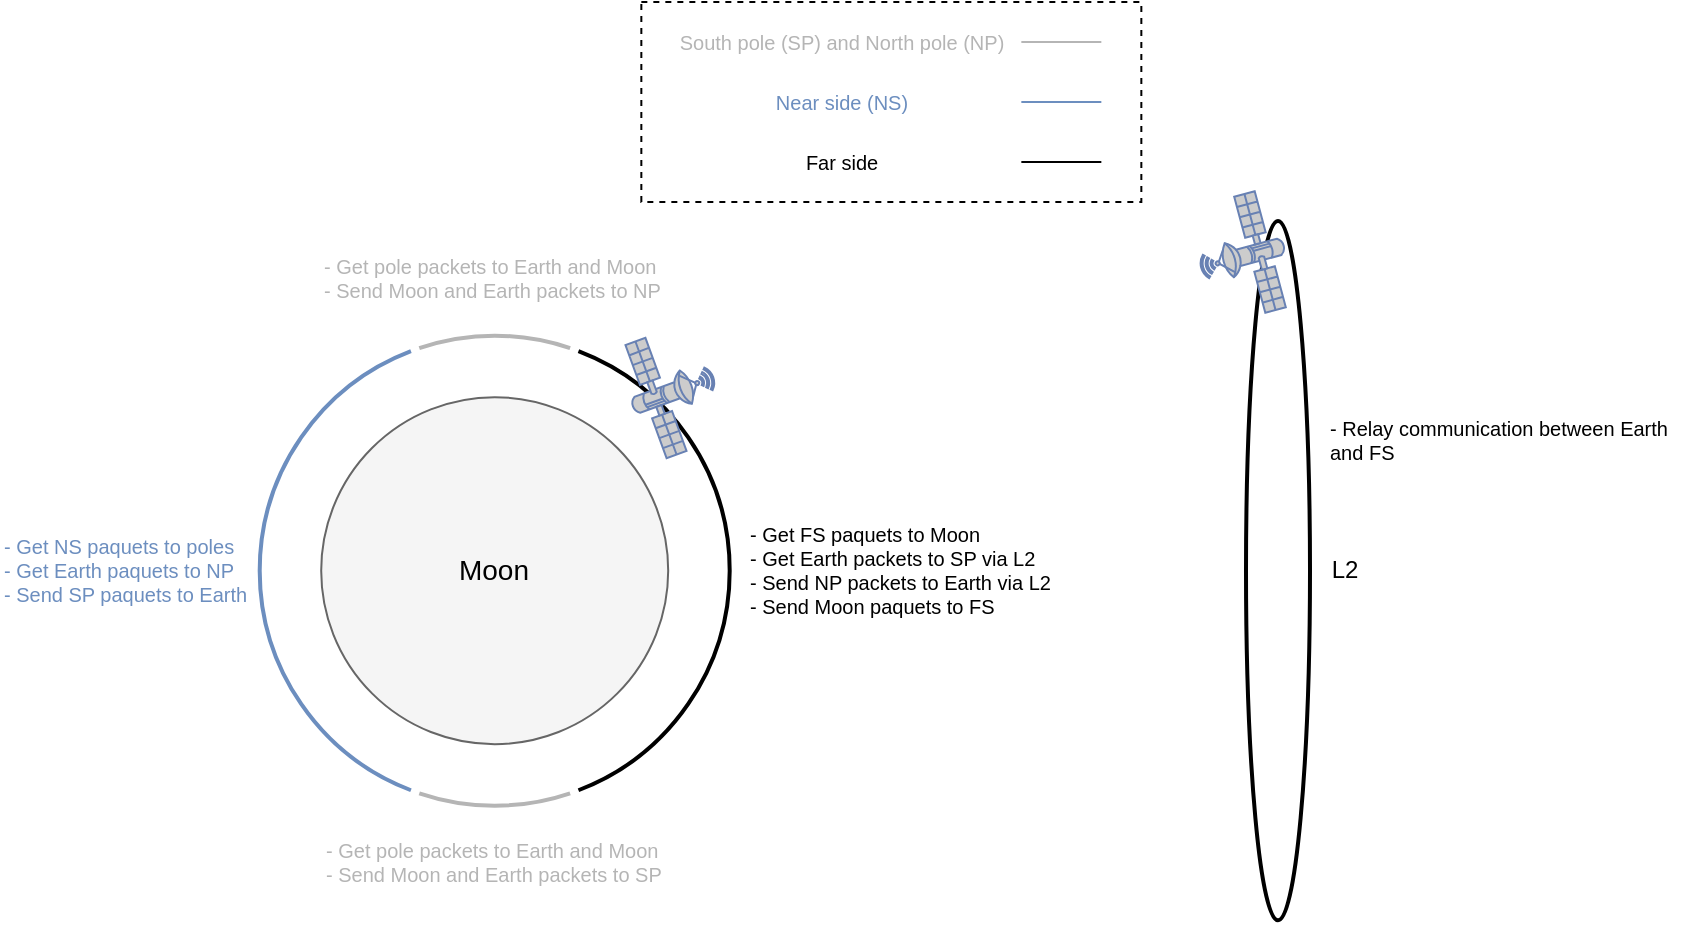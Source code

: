 <mxfile version="12.4.7" type="device"><diagram id="5b0RmaCDtRIG8YG1EKwM" name="Page-1"><mxGraphModel dx="2757" dy="1150" grid="1" gridSize="10" guides="1" tooltips="1" connect="1" arrows="1" fold="1" page="1" pageScale="1" pageWidth="827" pageHeight="1169" math="0" shadow="0"><root><mxCell id="0"/><mxCell id="1" parent="0"/><mxCell id="aj8CMeHuWGlM_JW_GZ6q-66" value="" style="rounded=0;whiteSpace=wrap;html=1;labelBackgroundColor=#ffffff;strokeColor=#000000;strokeWidth=1;fillColor=none;fontSize=10;fontColor=#B5B5B5;align=left;dashed=1;" vertex="1" parent="1"><mxGeometry x="287.67" y="330" width="250" height="100" as="geometry"/></mxCell><mxCell id="aj8CMeHuWGlM_JW_GZ6q-52" value="" style="ellipse;whiteSpace=wrap;html=1;strokeColor=#000000;strokeWidth=2;fillColor=none;fontSize=12;" vertex="1" parent="1"><mxGeometry x="590" y="439.54" width="32" height="349.6" as="geometry"/></mxCell><mxCell id="aj8CMeHuWGlM_JW_GZ6q-33" value="" style="ellipse;whiteSpace=wrap;html=1;strokeColor=#666666;strokeWidth=1;fillColor=#f5f5f5;fontColor=#333333;fontSize=60;" vertex="1" parent="1"><mxGeometry x="127.6" y="527.6" width="173.5" height="173.5" as="geometry"/></mxCell><mxCell id="aj8CMeHuWGlM_JW_GZ6q-39" value="" style="shape=image;html=1;verticalAlign=top;verticalLabelPosition=bottom;labelBackgroundColor=#ffffff;imageAspect=0;aspect=fixed;image=https://cdn0.iconfinder.com/data/icons/slim-square-icons-basics/100/basics-22-128.png;strokeColor=#000000;strokeWidth=1;fillColor=none;" vertex="1" parent="1"><mxGeometry x="593.0" y="601.34" width="26" height="26" as="geometry"/></mxCell><mxCell id="aj8CMeHuWGlM_JW_GZ6q-40" value="&lt;font style=&quot;font-size: 12px;&quot;&gt;L2&lt;/font&gt;" style="text;html=1;strokeColor=none;fillColor=none;align=center;verticalAlign=middle;whiteSpace=wrap;rounded=0;fontSize=12;" vertex="1" parent="1"><mxGeometry x="630" y="609.18" width="19" height="10.34" as="geometry"/></mxCell><mxCell id="aj8CMeHuWGlM_JW_GZ6q-41" value="" style="fontColor=#0066CC;verticalAlign=top;verticalLabelPosition=bottom;labelPosition=center;align=center;html=1;outlineConnect=0;fillColor=#CCCCCC;strokeColor=#6881B3;gradientColor=none;gradientDirection=north;strokeWidth=2;shape=mxgraph.networks.satellite;rotation=30;" vertex="1" parent="1"><mxGeometry x="572" y="430" width="50" height="50" as="geometry"/></mxCell><mxCell id="aj8CMeHuWGlM_JW_GZ6q-43" value="" style="verticalLabelPosition=bottom;verticalAlign=top;html=1;shape=mxgraph.basic.arc;startAngle=0.558;endAngle=0.942;strokeColor=#6c8ebf;strokeWidth=2;fillColor=#dae8fc;" vertex="1" parent="1"><mxGeometry x="96.85" y="496.84" width="235" height="235" as="geometry"/></mxCell><mxCell id="aj8CMeHuWGlM_JW_GZ6q-45" value="" style="verticalLabelPosition=bottom;verticalAlign=top;html=1;shape=mxgraph.basic.arc;startAngle=0.558;endAngle=0.942;strokeColor=#000000;strokeWidth=2;fillColor=none;rotation=-180;" vertex="1" parent="1"><mxGeometry x="96.85" y="496.84" width="235" height="235" as="geometry"/></mxCell><mxCell id="aj8CMeHuWGlM_JW_GZ6q-46" value="&lt;font style=&quot;font-size: 14px;&quot;&gt;Moon&lt;/font&gt;" style="text;html=1;strokeColor=none;fillColor=none;align=center;verticalAlign=middle;whiteSpace=wrap;rounded=0;fontSize=14;" vertex="1" parent="1"><mxGeometry x="194.35" y="609.18" width="40" height="10.34" as="geometry"/></mxCell><mxCell id="aj8CMeHuWGlM_JW_GZ6q-47" value="" style="verticalLabelPosition=bottom;verticalAlign=top;html=1;shape=mxgraph.basic.arc;startAngle=0.698;endAngle=0.802;strokeWidth=2;rotation=90;strokeColor=#B5B5B5;" vertex="1" parent="1"><mxGeometry x="96.85" y="496.85" width="235" height="235" as="geometry"/></mxCell><mxCell id="aj8CMeHuWGlM_JW_GZ6q-48" value="" style="verticalLabelPosition=bottom;verticalAlign=top;html=1;shape=mxgraph.basic.arc;startAngle=0.698;endAngle=0.802;strokeWidth=2;rotation=-90;strokeColor=#B5B5B5;" vertex="1" parent="1"><mxGeometry x="96.85" y="496.85" width="235" height="235" as="geometry"/></mxCell><mxCell id="aj8CMeHuWGlM_JW_GZ6q-49" value="" style="fontColor=#0066CC;verticalAlign=top;verticalLabelPosition=bottom;labelPosition=center;align=center;html=1;outlineConnect=0;fillColor=#CCCCCC;strokeColor=#6881B3;gradientColor=none;gradientDirection=north;strokeWidth=2;shape=mxgraph.networks.satellite;rotation=-155;" vertex="1" parent="1"><mxGeometry x="270" y="503" width="50" height="50" as="geometry"/></mxCell><mxCell id="aj8CMeHuWGlM_JW_GZ6q-53" value="- Get pole packets to Earth and Moon&lt;br&gt;- Send Moon and Earth packets to NP" style="text;html=1;strokeColor=none;fillColor=none;align=left;verticalAlign=middle;whiteSpace=wrap;rounded=0;horizontal=1;fontSize=10;fontColor=#B5B5B5;labelBackgroundColor=#ffffff;" vertex="1" parent="1"><mxGeometry x="126.55" y="439.54" width="175.59" height="57.57" as="geometry"/></mxCell><mxCell id="aj8CMeHuWGlM_JW_GZ6q-55" value="&lt;font color=&quot;#6c8ebf&quot; style=&quot;font-size: 10px&quot;&gt;- Get NS paquets to poles&lt;br&gt;- Get Earth paquets to NP&lt;br&gt;- Send SP paquets to Earth&lt;br&gt;&lt;/font&gt;" style="text;html=1;strokeColor=none;fillColor=none;align=left;verticalAlign=middle;whiteSpace=wrap;rounded=0;horizontal=1;fontSize=10;fontColor=#B5B5B5;labelBackgroundColor=#ffffff;" vertex="1" parent="1"><mxGeometry x="-32.72" y="585.55" width="129.57" height="57.57" as="geometry"/></mxCell><mxCell id="aj8CMeHuWGlM_JW_GZ6q-57" value="- Get pole packets to Earth and Moon&lt;br style=&quot;font-size: 10px&quot;&gt;- Send Moon and Earth packets to SP" style="text;html=1;strokeColor=none;fillColor=none;align=left;verticalAlign=middle;whiteSpace=wrap;rounded=0;horizontal=1;fontSize=10;fontColor=#B5B5B5;labelBackgroundColor=#ffffff;" vertex="1" parent="1"><mxGeometry x="127.6" y="731.57" width="180.59" height="57.57" as="geometry"/></mxCell><mxCell id="aj8CMeHuWGlM_JW_GZ6q-58" value="&lt;font color=&quot;#000000&quot;&gt;- Get FS paquets to Moon&lt;br&gt;- Get Earth packets to SP via L2&lt;br style=&quot;font-size: 10px&quot;&gt;- Send NP packets to Earth via L2&lt;br&gt;- Send Moon paquets to FS&amp;nbsp;&lt;br&gt;&lt;/font&gt;" style="text;html=1;strokeColor=none;fillColor=none;align=left;verticalAlign=middle;whiteSpace=wrap;rounded=0;horizontal=1;fontSize=10;fontColor=#B5B5B5;labelBackgroundColor=#ffffff;" vertex="1" parent="1"><mxGeometry x="339.85" y="585.55" width="178.15" height="57.57" as="geometry"/></mxCell><mxCell id="aj8CMeHuWGlM_JW_GZ6q-59" value="&lt;font color=&quot;#000000&quot;&gt;- Relay communication between Earth and FS&amp;nbsp;&lt;br&gt;&lt;/font&gt;" style="text;html=1;strokeColor=none;fillColor=none;align=left;verticalAlign=middle;whiteSpace=wrap;rounded=0;horizontal=1;fontSize=10;fontColor=#B5B5B5;labelBackgroundColor=#ffffff;" vertex="1" parent="1"><mxGeometry x="630" y="520" width="178.15" height="57.57" as="geometry"/></mxCell><mxCell id="aj8CMeHuWGlM_JW_GZ6q-60" value="" style="endArrow=none;html=1;strokeColor=#B5B5B5;strokeWidth=1;fontSize=10;fontColor=#B5B5B5;" edge="1" parent="1"><mxGeometry width="50" height="50" relative="1" as="geometry"><mxPoint x="477.67" y="350" as="sourcePoint"/><mxPoint x="517.67" y="350" as="targetPoint"/></mxGeometry></mxCell><mxCell id="aj8CMeHuWGlM_JW_GZ6q-61" value="South pole (SP) and North pole (NP)" style="text;html=1;strokeColor=none;fillColor=none;align=center;verticalAlign=middle;whiteSpace=wrap;rounded=0;labelBackgroundColor=#ffffff;fontSize=10;fontColor=#B5B5B5;" vertex="1" parent="1"><mxGeometry x="297.67" y="340" width="180" height="20" as="geometry"/></mxCell><mxCell id="aj8CMeHuWGlM_JW_GZ6q-62" value="" style="endArrow=none;html=1;strokeColor=#6C8EBF;strokeWidth=1;fontSize=10;fontColor=#B5B5B5;" edge="1" parent="1"><mxGeometry width="50" height="50" relative="1" as="geometry"><mxPoint x="477.67" y="380" as="sourcePoint"/><mxPoint x="517.67" y="380" as="targetPoint"/></mxGeometry></mxCell><mxCell id="aj8CMeHuWGlM_JW_GZ6q-63" value="&lt;font color=&quot;#6c8ebf&quot;&gt;Near side (NS)&lt;/font&gt;" style="text;html=1;strokeColor=none;fillColor=none;align=center;verticalAlign=middle;whiteSpace=wrap;rounded=0;labelBackgroundColor=#ffffff;fontSize=10;fontColor=#B5B5B5;" vertex="1" parent="1"><mxGeometry x="297.67" y="370" width="180" height="20" as="geometry"/></mxCell><mxCell id="aj8CMeHuWGlM_JW_GZ6q-64" value="" style="endArrow=none;html=1;strokeColor=#000000;strokeWidth=1;fontSize=10;fontColor=#B5B5B5;" edge="1" parent="1"><mxGeometry width="50" height="50" relative="1" as="geometry"><mxPoint x="477.67" y="410" as="sourcePoint"/><mxPoint x="517.67" y="410" as="targetPoint"/></mxGeometry></mxCell><mxCell id="aj8CMeHuWGlM_JW_GZ6q-65" value="&lt;font color=&quot;#000000&quot;&gt;Far side&lt;/font&gt;" style="text;html=1;strokeColor=none;fillColor=none;align=center;verticalAlign=middle;whiteSpace=wrap;rounded=0;labelBackgroundColor=#ffffff;fontSize=10;fontColor=#B5B5B5;" vertex="1" parent="1"><mxGeometry x="297.67" y="400" width="180" height="20" as="geometry"/></mxCell></root></mxGraphModel></diagram></mxfile>